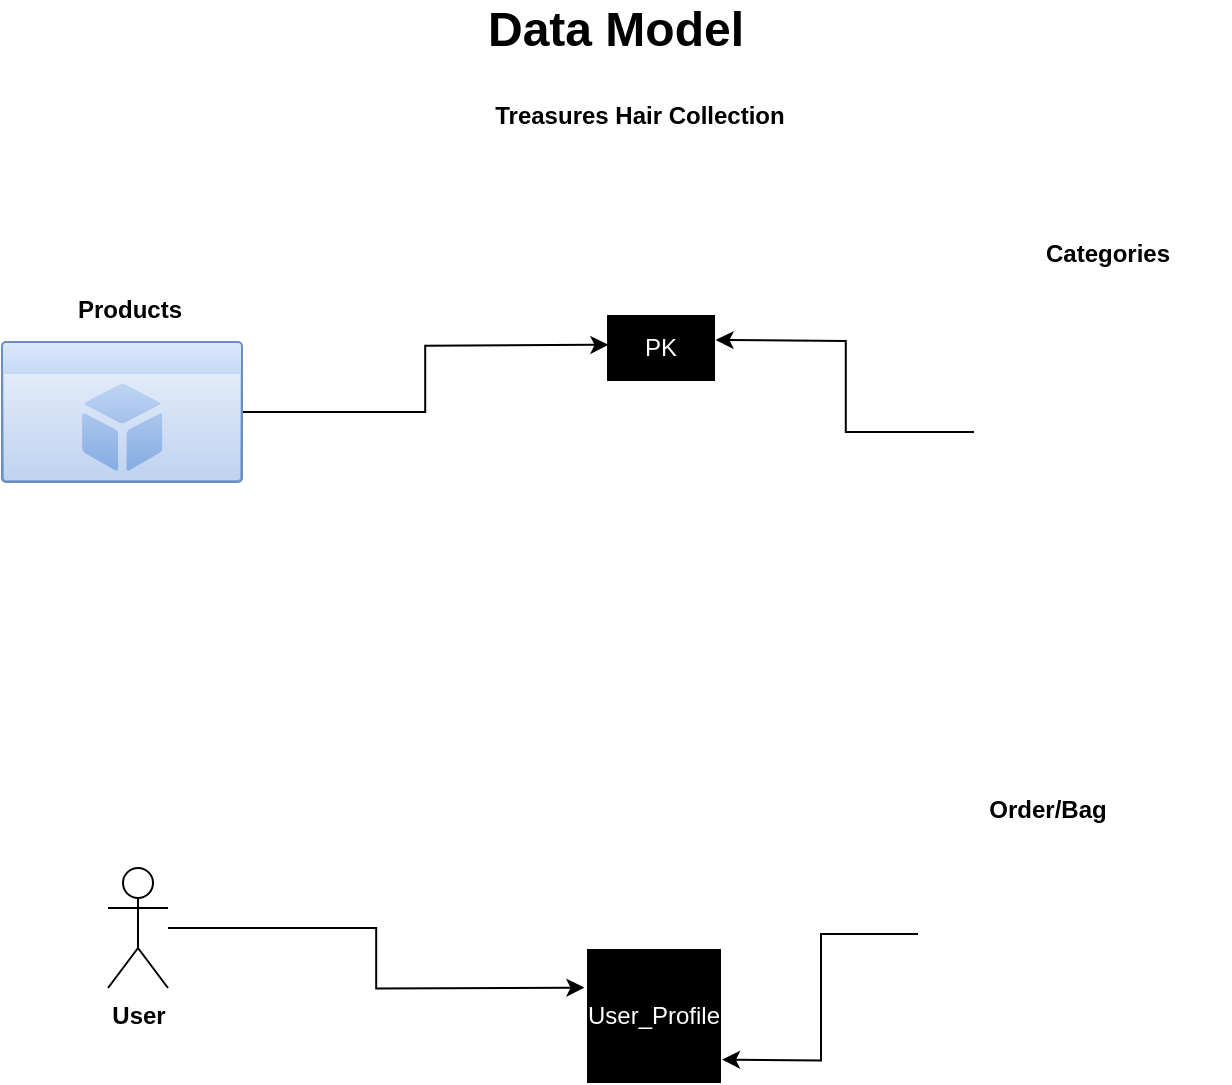<mxfile version="14.4.9" type="github">
  <diagram id="UEHNYRId7VkoQVZAQgSl" name="Page-1">
    <mxGraphModel dx="1038" dy="580" grid="0" gridSize="10" guides="1" tooltips="1" connect="1" arrows="1" fold="1" page="1" pageScale="1" pageWidth="827" pageHeight="1169" background="none" math="0" shadow="0">
      <root>
        <mxCell id="0" />
        <mxCell id="1" parent="0" />
        <mxCell id="AeDjy_cqXGCXI0YlumRu-6" style="edgeStyle=orthogonalEdgeStyle;rounded=0;orthogonalLoop=1;jettySize=auto;html=1;" edge="1" parent="1" source="AeDjy_cqXGCXI0YlumRu-1">
          <mxGeometry relative="1" as="geometry">
            <mxPoint x="459.2" y="182.4" as="targetPoint" />
          </mxGeometry>
        </mxCell>
        <mxCell id="AeDjy_cqXGCXI0YlumRu-1" value="" style="html=1;strokeColor=#6c8ebf;labelPosition=center;verticalLabelPosition=middle;verticalAlign=top;align=center;fontSize=12;outlineConnect=0;spacingTop=-6;shape=mxgraph.sitemap.products;fillColor=#dae8fc;gradientColor=#7ea6e0;" vertex="1" parent="1">
          <mxGeometry x="156" y="181" width="120" height="70" as="geometry" />
        </mxCell>
        <mxCell id="AeDjy_cqXGCXI0YlumRu-11" style="edgeStyle=orthogonalEdgeStyle;rounded=0;orthogonalLoop=1;jettySize=auto;html=1;" edge="1" parent="1" source="AeDjy_cqXGCXI0YlumRu-2">
          <mxGeometry relative="1" as="geometry">
            <mxPoint x="447.2" y="503.8" as="targetPoint" />
          </mxGeometry>
        </mxCell>
        <mxCell id="AeDjy_cqXGCXI0YlumRu-2" value="&lt;b&gt;User&lt;/b&gt;" style="shape=umlActor;verticalLabelPosition=bottom;verticalAlign=top;html=1;outlineConnect=0;" vertex="1" parent="1">
          <mxGeometry x="209" y="444" width="30" height="60" as="geometry" />
        </mxCell>
        <mxCell id="AeDjy_cqXGCXI0YlumRu-7" style="edgeStyle=orthogonalEdgeStyle;rounded=0;orthogonalLoop=1;jettySize=auto;html=1;" edge="1" parent="1" source="AeDjy_cqXGCXI0YlumRu-3">
          <mxGeometry relative="1" as="geometry">
            <mxPoint x="512.8" y="180.0" as="targetPoint" />
          </mxGeometry>
        </mxCell>
        <mxCell id="AeDjy_cqXGCXI0YlumRu-3" value="" style="shape=image;html=1;verticalAlign=top;verticalLabelPosition=bottom;labelBackgroundColor=#ffffff;imageAspect=0;aspect=fixed;image=https://cdn0.iconfinder.com/data/icons/news-and-magazine/512/categories-128.png" vertex="1" parent="1">
          <mxGeometry x="642" y="162" width="128" height="128" as="geometry" />
        </mxCell>
        <mxCell id="AeDjy_cqXGCXI0YlumRu-4" value="&lt;b&gt;Categories&lt;/b&gt;" style="text;html=1;strokeColor=none;fillColor=none;align=center;verticalAlign=middle;whiteSpace=wrap;rounded=0;" vertex="1" parent="1">
          <mxGeometry x="675" y="127" width="68" height="20" as="geometry" />
        </mxCell>
        <mxCell id="AeDjy_cqXGCXI0YlumRu-5" value="&lt;b&gt;Products&lt;/b&gt;" style="text;html=1;strokeColor=none;fillColor=none;align=center;verticalAlign=middle;whiteSpace=wrap;rounded=0;" vertex="1" parent="1">
          <mxGeometry x="186" y="155" width="68" height="20" as="geometry" />
        </mxCell>
        <mxCell id="AeDjy_cqXGCXI0YlumRu-9" value="&lt;font color=&quot;#ffffff&quot;&gt;PK&lt;/font&gt;" style="rounded=1;whiteSpace=wrap;html=1;fillColor=#000000;gradientColor=none;arcSize=0;" vertex="1" parent="1">
          <mxGeometry x="459" y="168" width="53" height="32" as="geometry" />
        </mxCell>
        <mxCell id="AeDjy_cqXGCXI0YlumRu-12" style="edgeStyle=orthogonalEdgeStyle;rounded=0;orthogonalLoop=1;jettySize=auto;html=1;" edge="1" parent="1" source="AeDjy_cqXGCXI0YlumRu-10">
          <mxGeometry relative="1" as="geometry">
            <mxPoint x="516" y="539.8" as="targetPoint" />
          </mxGeometry>
        </mxCell>
        <mxCell id="AeDjy_cqXGCXI0YlumRu-10" value="" style="shape=image;html=1;verticalAlign=top;verticalLabelPosition=bottom;labelBackgroundColor=#ffffff;imageAspect=0;aspect=fixed;image=https://cdn2.iconfinder.com/data/icons/shopping-elements-6/64/28-Orders_and_Check_Lists-128.png;fillColor=#000000;gradientColor=none;" vertex="1" parent="1">
          <mxGeometry x="614" y="413" width="128" height="128" as="geometry" />
        </mxCell>
        <mxCell id="AeDjy_cqXGCXI0YlumRu-13" value="&lt;font color=&quot;#ffffff&quot;&gt;User_Profile&lt;/font&gt;" style="whiteSpace=wrap;html=1;aspect=fixed;fillColor=#000000;gradientColor=none;" vertex="1" parent="1">
          <mxGeometry x="449" y="485" width="66" height="66" as="geometry" />
        </mxCell>
        <mxCell id="AeDjy_cqXGCXI0YlumRu-16" value="&lt;b&gt;Order/Bag&lt;/b&gt;" style="text;html=1;strokeColor=none;fillColor=none;align=center;verticalAlign=middle;whiteSpace=wrap;rounded=0;" vertex="1" parent="1">
          <mxGeometry x="617" y="405" width="124" height="20" as="geometry" />
        </mxCell>
        <mxCell id="AeDjy_cqXGCXI0YlumRu-17" value="&lt;b&gt;&lt;font style=&quot;font-size: 24px&quot;&gt;Data Model&lt;/font&gt;&lt;/b&gt;" style="text;html=1;strokeColor=none;fillColor=none;align=center;verticalAlign=middle;whiteSpace=wrap;rounded=0;" vertex="1" parent="1">
          <mxGeometry x="385" y="15" width="156" height="20" as="geometry" />
        </mxCell>
        <mxCell id="AeDjy_cqXGCXI0YlumRu-18" value="&lt;b&gt;Treasures Hair Collection&lt;/b&gt;" style="text;html=1;strokeColor=none;fillColor=none;align=center;verticalAlign=middle;whiteSpace=wrap;rounded=0;" vertex="1" parent="1">
          <mxGeometry x="392" y="58" width="166" height="20" as="geometry" />
        </mxCell>
      </root>
    </mxGraphModel>
  </diagram>
</mxfile>
